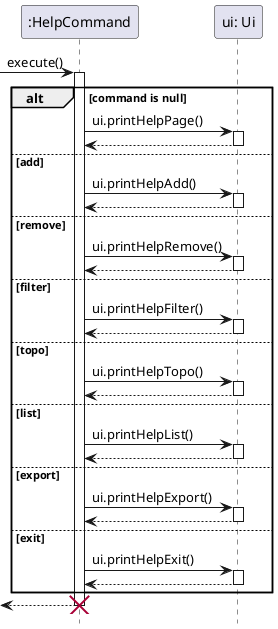 @startuml
hide footbox

participant ":HelpCommand" as hc
participant "ui: Ui" as ui

 -> hc : execute()
 activate hc
    alt command is null
    hc -> ui : ui.printHelpPage()
    activate ui
    return

    else add
    hc -> ui : ui.printHelpAdd()
    activate ui
    return

    else remove
    hc -> ui : ui.printHelpRemove()
    activate ui
    return

    else filter
    hc -> ui : ui.printHelpFilter()
    activate ui
    return

    else topo
    hc -> ui : ui.printHelpTopo()
    activate ui
    return

    else list
    hc -> ui : ui.printHelpList()
    activate ui
    return

    else export
    hc -> ui : ui.printHelpExport()
    activate ui
    return

    else exit
    hc -> ui : ui.printHelpExit()
    activate ui
    return
   end
<-- hc
destroy hc
@enduml